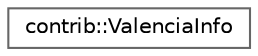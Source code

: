 digraph "Graphical Class Hierarchy"
{
 // LATEX_PDF_SIZE
  bgcolor="transparent";
  edge [fontname=Helvetica,fontsize=10,labelfontname=Helvetica,labelfontsize=10];
  node [fontname=Helvetica,fontsize=10,shape=box,height=0.2,width=0.4];
  rankdir="LR";
  Node0 [id="Node000000",label="contrib::ValenciaInfo",height=0.2,width=0.4,color="grey40", fillcolor="white", style="filled",URL="$classcontrib_1_1ValenciaInfo.html",tooltip="class that contains the algorithm parameters R and beta"];
}
